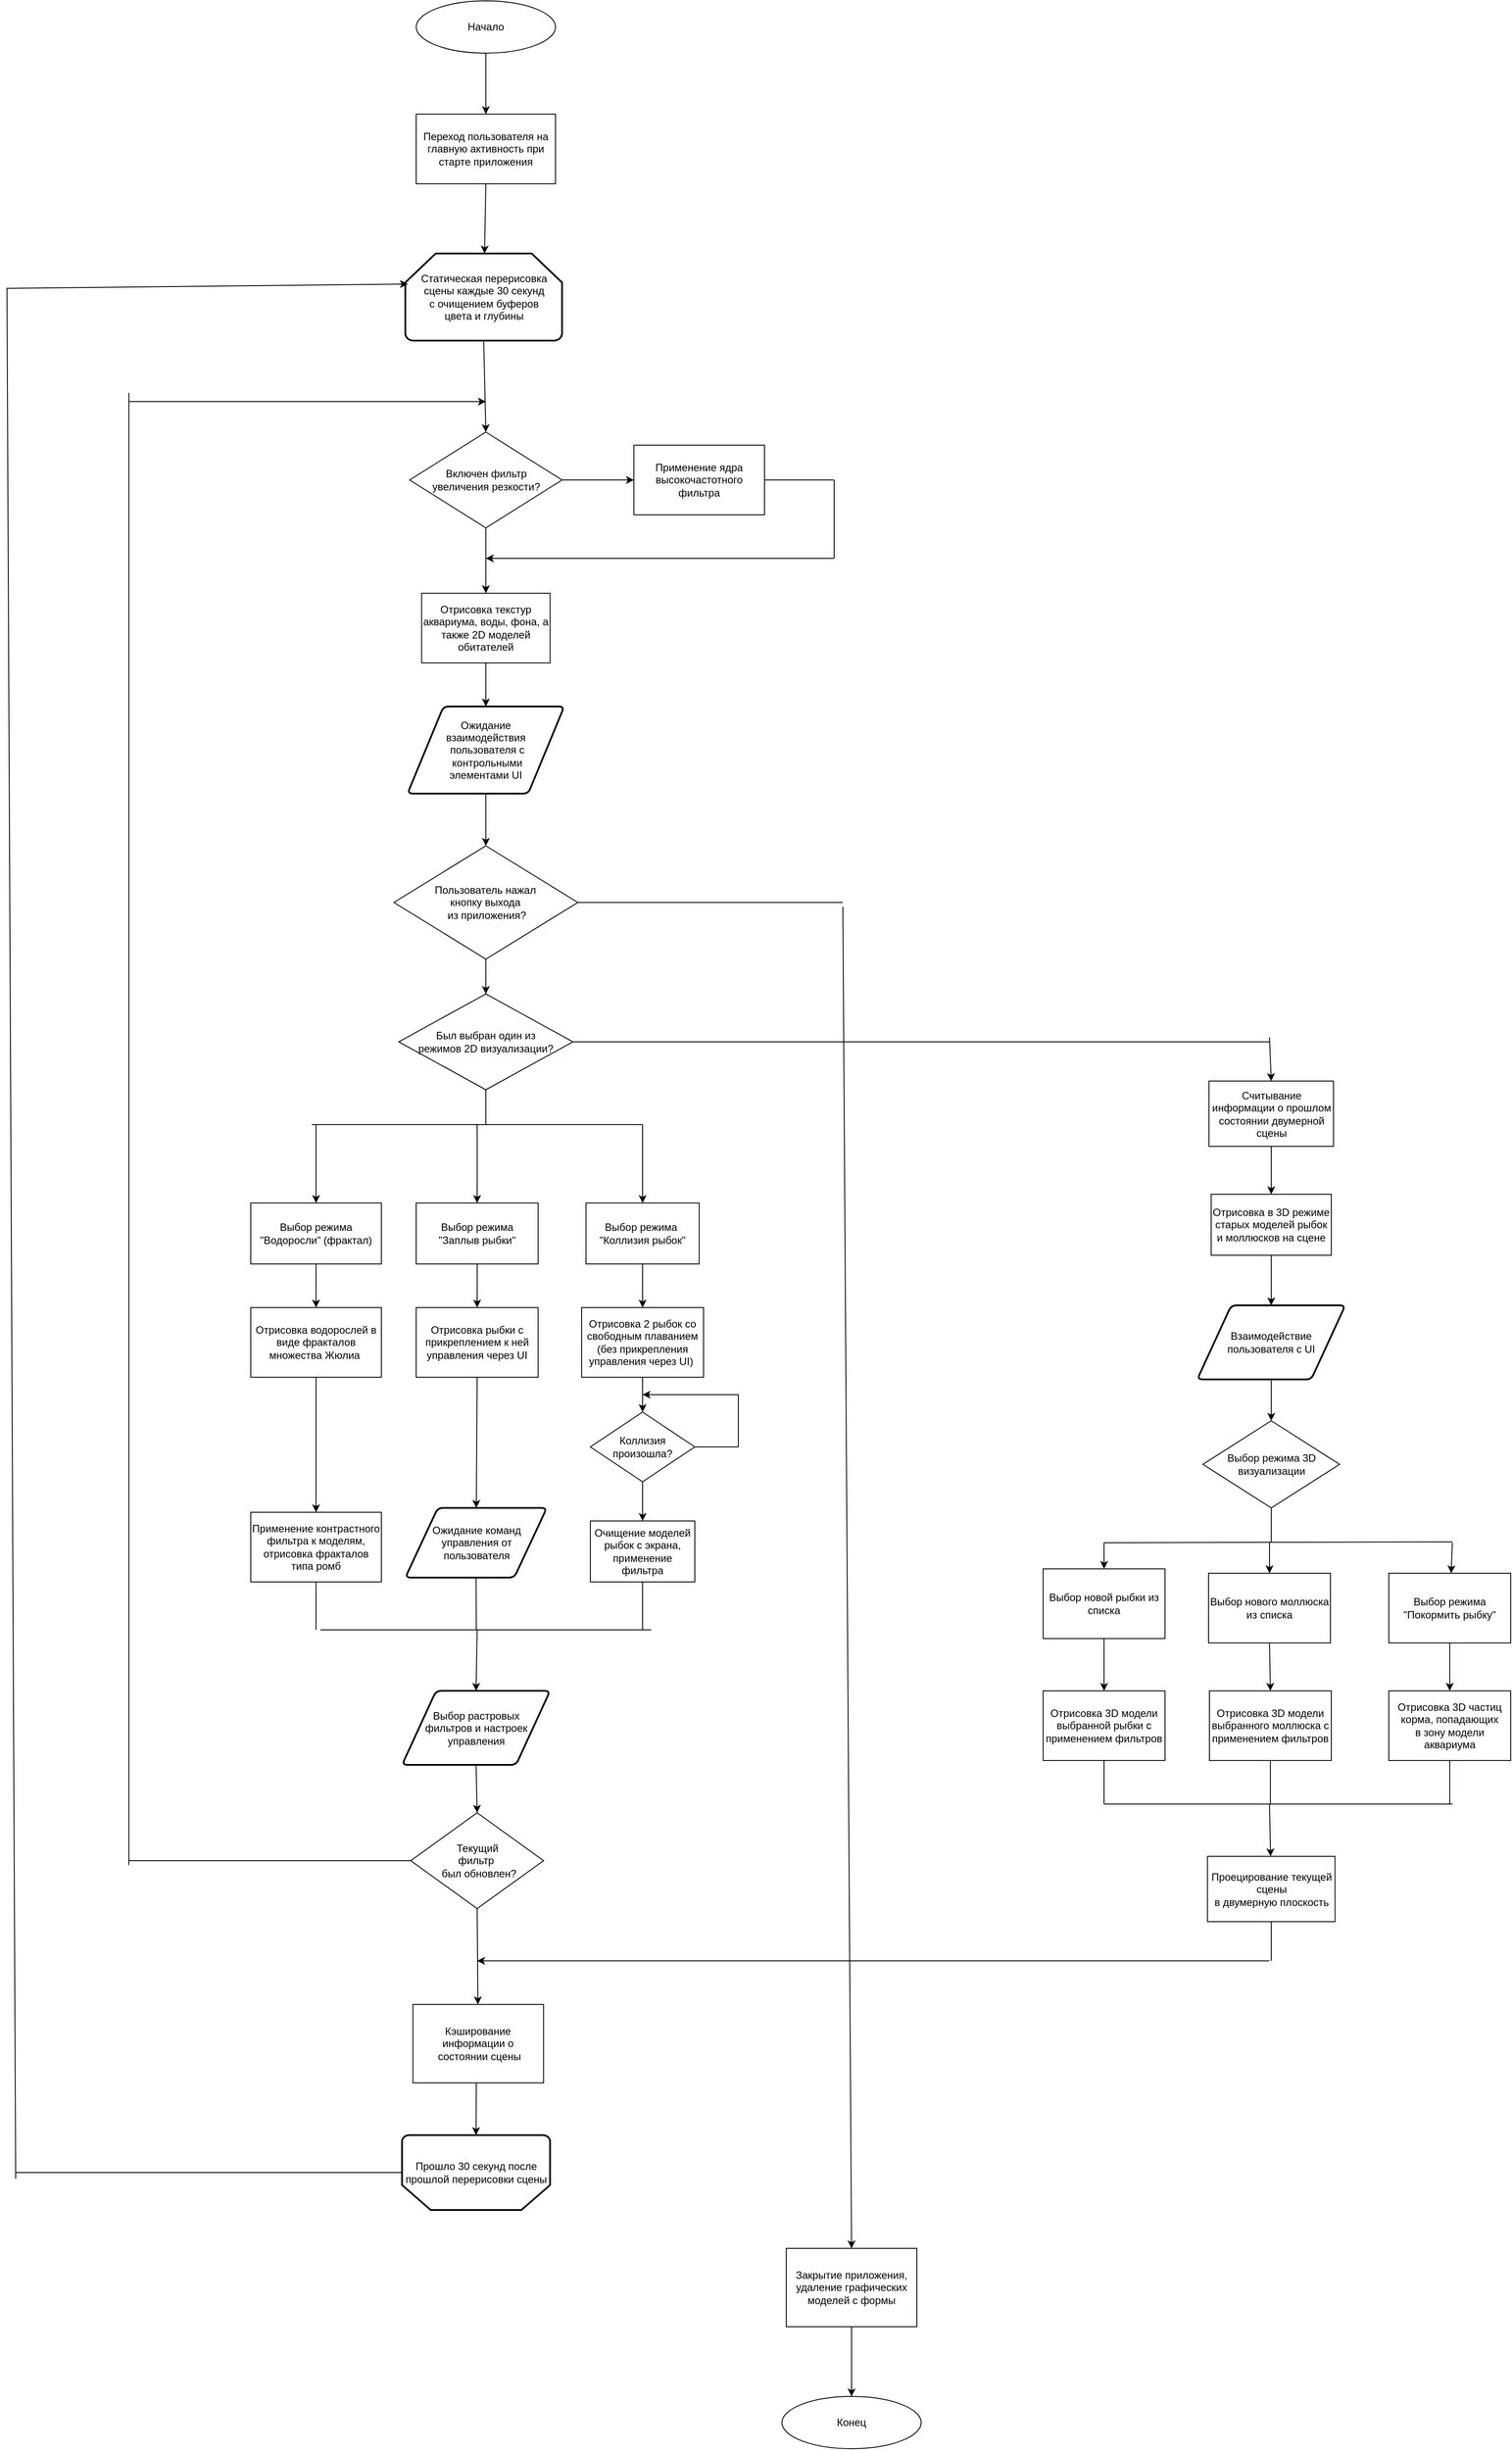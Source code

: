 <mxfile version="22.1.11" type="device">
  <diagram name="Страница — 1" id="mddZE6BXG_-6Eis1NXBh">
    <mxGraphModel dx="3827" dy="2783" grid="1" gridSize="10" guides="1" tooltips="1" connect="1" arrows="1" fold="1" page="1" pageScale="1" pageWidth="827" pageHeight="1169" math="0" shadow="0">
      <root>
        <mxCell id="0" />
        <mxCell id="1" parent="0" />
        <mxCell id="_g9wZrL5RG72bcAjYGhw-1" value="Начало" style="ellipse;whiteSpace=wrap;html=1;" vertex="1" parent="1">
          <mxGeometry x="330" y="-250" width="160" height="60" as="geometry" />
        </mxCell>
        <mxCell id="_g9wZrL5RG72bcAjYGhw-2" value="Переход пользователя на главную активность при старте приложения" style="rounded=0;whiteSpace=wrap;html=1;" vertex="1" parent="1">
          <mxGeometry x="330" y="-120" width="160" height="80" as="geometry" />
        </mxCell>
        <mxCell id="_g9wZrL5RG72bcAjYGhw-3" value="Отрисовка текстур аквариума, воды, фона, а также 2D моделей обитателей" style="rounded=0;whiteSpace=wrap;html=1;" vertex="1" parent="1">
          <mxGeometry x="336.25" y="430" width="147.5" height="80" as="geometry" />
        </mxCell>
        <mxCell id="_g9wZrL5RG72bcAjYGhw-6" value="Был выбран один из&lt;br&gt;режимов 2D визуализации?" style="rhombus;whiteSpace=wrap;html=1;" vertex="1" parent="1">
          <mxGeometry x="310" y="890" width="200" height="110" as="geometry" />
        </mxCell>
        <mxCell id="_g9wZrL5RG72bcAjYGhw-10" value="Статическая перерисовка сцены каждые 30 секунд&lt;br&gt;с очищением буферов&lt;br&gt;цвета и глубины" style="strokeWidth=2;html=1;shape=mxgraph.flowchart.loop_limit;whiteSpace=wrap;" vertex="1" parent="1">
          <mxGeometry x="317.5" y="40" width="180" height="100" as="geometry" />
        </mxCell>
        <mxCell id="_g9wZrL5RG72bcAjYGhw-11" value="Ожидание &lt;br&gt;взаимодействия&lt;br&gt;&amp;nbsp;пользователя с&lt;br&gt;&amp;nbsp;контрольными &lt;br&gt;элементами UI" style="shape=parallelogram;html=1;strokeWidth=2;perimeter=parallelogramPerimeter;whiteSpace=wrap;rounded=1;arcSize=12;size=0.23;" vertex="1" parent="1">
          <mxGeometry x="320" y="560" width="180" height="100" as="geometry" />
        </mxCell>
        <mxCell id="_g9wZrL5RG72bcAjYGhw-12" value="Выбор режима &quot;Водоросли&quot; (фрактал)" style="rounded=0;whiteSpace=wrap;html=1;" vertex="1" parent="1">
          <mxGeometry x="140" y="1130" width="150" height="70" as="geometry" />
        </mxCell>
        <mxCell id="_g9wZrL5RG72bcAjYGhw-13" value="Выбор режима&lt;br&gt;&quot;Заплыв рыбки&quot;" style="rounded=0;whiteSpace=wrap;html=1;" vertex="1" parent="1">
          <mxGeometry x="330" y="1130" width="140" height="70" as="geometry" />
        </mxCell>
        <mxCell id="_g9wZrL5RG72bcAjYGhw-14" value="Выбор режима&amp;nbsp;&lt;br&gt;&quot;Коллизия рыбок&quot;" style="rounded=0;whiteSpace=wrap;html=1;" vertex="1" parent="1">
          <mxGeometry x="525" y="1130" width="130" height="70" as="geometry" />
        </mxCell>
        <mxCell id="_g9wZrL5RG72bcAjYGhw-15" value="Отрисовка водорослей в виде фракталов множества Жюлиа&amp;nbsp;" style="rounded=0;whiteSpace=wrap;html=1;" vertex="1" parent="1">
          <mxGeometry x="140" y="1250" width="150" height="80" as="geometry" />
        </mxCell>
        <mxCell id="_g9wZrL5RG72bcAjYGhw-16" value="Отрисовка рыбки с прикреплением к ней управления через UI" style="rounded=0;whiteSpace=wrap;html=1;" vertex="1" parent="1">
          <mxGeometry x="330" y="1250" width="140" height="80" as="geometry" />
        </mxCell>
        <mxCell id="_g9wZrL5RG72bcAjYGhw-17" value="Отрисовка 2 рыбок со свободным плаванием (без прикрепления управления через UI)&amp;nbsp;" style="rounded=0;whiteSpace=wrap;html=1;" vertex="1" parent="1">
          <mxGeometry x="520" y="1250" width="140" height="80" as="geometry" />
        </mxCell>
        <mxCell id="_g9wZrL5RG72bcAjYGhw-19" value="Включен фильтр&lt;br&gt;увеличения резкости?" style="rhombus;whiteSpace=wrap;html=1;" vertex="1" parent="1">
          <mxGeometry x="322.5" y="245" width="175" height="110" as="geometry" />
        </mxCell>
        <mxCell id="_g9wZrL5RG72bcAjYGhw-20" value="Применение ядра высокочастотного фильтра" style="rounded=0;whiteSpace=wrap;html=1;" vertex="1" parent="1">
          <mxGeometry x="580" y="260" width="150" height="80" as="geometry" />
        </mxCell>
        <mxCell id="_g9wZrL5RG72bcAjYGhw-21" value="Коллизия произошла?" style="rhombus;whiteSpace=wrap;html=1;" vertex="1" parent="1">
          <mxGeometry x="530" y="1370" width="120" height="80" as="geometry" />
        </mxCell>
        <mxCell id="_g9wZrL5RG72bcAjYGhw-22" value="Очищение моделей рыбок с экрана, применение фильтра" style="rounded=0;whiteSpace=wrap;html=1;" vertex="1" parent="1">
          <mxGeometry x="530" y="1495" width="120" height="70" as="geometry" />
        </mxCell>
        <mxCell id="_g9wZrL5RG72bcAjYGhw-23" value="Применение контрастного фильтра к моделям, отрисовка фракталов типа ромб" style="rounded=0;whiteSpace=wrap;html=1;" vertex="1" parent="1">
          <mxGeometry x="140" y="1485" width="150" height="80" as="geometry" />
        </mxCell>
        <mxCell id="_g9wZrL5RG72bcAjYGhw-24" value="Ожидание команд&lt;br&gt;управления от&lt;br&gt;пользователя" style="shape=parallelogram;html=1;strokeWidth=2;perimeter=parallelogramPerimeter;whiteSpace=wrap;rounded=1;arcSize=12;size=0.23;" vertex="1" parent="1">
          <mxGeometry x="317.5" y="1480" width="162.5" height="80" as="geometry" />
        </mxCell>
        <mxCell id="_g9wZrL5RG72bcAjYGhw-25" value="Считывание информации о прошлом состоянии двумерной сцены" style="rounded=0;whiteSpace=wrap;html=1;" vertex="1" parent="1">
          <mxGeometry x="1240.5" y="990" width="143" height="75" as="geometry" />
        </mxCell>
        <mxCell id="_g9wZrL5RG72bcAjYGhw-26" value="Отрисовка в 3D режиме старых моделей рыбок и моллюсков на сцене" style="rounded=0;whiteSpace=wrap;html=1;" vertex="1" parent="1">
          <mxGeometry x="1243" y="1120" width="138" height="70" as="geometry" />
        </mxCell>
        <mxCell id="_g9wZrL5RG72bcAjYGhw-27" value="Взаимодействие&lt;br&gt;пользователя с UI" style="shape=parallelogram;html=1;strokeWidth=2;perimeter=parallelogramPerimeter;whiteSpace=wrap;rounded=1;arcSize=12;size=0.23;" vertex="1" parent="1">
          <mxGeometry x="1227" y="1247.5" width="170" height="85" as="geometry" />
        </mxCell>
        <mxCell id="_g9wZrL5RG72bcAjYGhw-29" value="Выбор новой рыбки из списка" style="rounded=0;whiteSpace=wrap;html=1;" vertex="1" parent="1">
          <mxGeometry x="1050" y="1550" width="140" height="80" as="geometry" />
        </mxCell>
        <mxCell id="_g9wZrL5RG72bcAjYGhw-30" value="Выбор режима 3D визуализации" style="rhombus;whiteSpace=wrap;html=1;" vertex="1" parent="1">
          <mxGeometry x="1233.5" y="1380" width="157" height="100" as="geometry" />
        </mxCell>
        <mxCell id="_g9wZrL5RG72bcAjYGhw-31" value="Выбор нового моллюска из списка" style="rounded=0;whiteSpace=wrap;html=1;" vertex="1" parent="1">
          <mxGeometry x="1240" y="1555" width="140" height="80" as="geometry" />
        </mxCell>
        <mxCell id="_g9wZrL5RG72bcAjYGhw-32" value="Выбор режима &quot;Покормить рыбку&quot;" style="rounded=0;whiteSpace=wrap;html=1;" vertex="1" parent="1">
          <mxGeometry x="1447" y="1555" width="140" height="80" as="geometry" />
        </mxCell>
        <mxCell id="_g9wZrL5RG72bcAjYGhw-33" value="Отрисовка 3D частиц корма, попадающих&lt;br&gt;в зону модели&lt;br&gt;аквариума" style="rounded=0;whiteSpace=wrap;html=1;" vertex="1" parent="1">
          <mxGeometry x="1447" y="1690" width="140" height="80" as="geometry" />
        </mxCell>
        <mxCell id="_g9wZrL5RG72bcAjYGhw-34" value="Отрисовка 3D модели выбранного моллюска с применением фильтров" style="rounded=0;whiteSpace=wrap;html=1;" vertex="1" parent="1">
          <mxGeometry x="1241" y="1690" width="140" height="80" as="geometry" />
        </mxCell>
        <mxCell id="_g9wZrL5RG72bcAjYGhw-35" value="Отрисовка 3D модели выбранной рыбки с применением фильтров" style="rounded=0;whiteSpace=wrap;html=1;" vertex="1" parent="1">
          <mxGeometry x="1050" y="1690" width="140" height="80" as="geometry" />
        </mxCell>
        <mxCell id="_g9wZrL5RG72bcAjYGhw-36" value="Выбор растровых&lt;br&gt;фильтров и настроек&lt;br&gt;управления" style="shape=parallelogram;html=1;strokeWidth=2;perimeter=parallelogramPerimeter;whiteSpace=wrap;rounded=1;arcSize=12;size=0.23;" vertex="1" parent="1">
          <mxGeometry x="313.75" y="1690" width="170" height="85" as="geometry" />
        </mxCell>
        <mxCell id="_g9wZrL5RG72bcAjYGhw-37" value="Текущий&lt;br&gt;фильтр&amp;nbsp;&lt;br&gt;&amp;nbsp;был обновлен?" style="rhombus;whiteSpace=wrap;html=1;" vertex="1" parent="1">
          <mxGeometry x="323.75" y="1830" width="152.5" height="110" as="geometry" />
        </mxCell>
        <mxCell id="_g9wZrL5RG72bcAjYGhw-39" value="Кэширование информации о&lt;br&gt;&amp;nbsp;состоянии сцены" style="rounded=0;whiteSpace=wrap;html=1;" vertex="1" parent="1">
          <mxGeometry x="326.25" y="2050" width="150" height="90" as="geometry" />
        </mxCell>
        <mxCell id="_g9wZrL5RG72bcAjYGhw-40" value="Пользователь нажал&lt;br&gt;кнопку выхода&lt;br&gt;&amp;nbsp;из приложения?" style="rhombus;whiteSpace=wrap;html=1;" vertex="1" parent="1">
          <mxGeometry x="304.38" y="720" width="211.25" height="130" as="geometry" />
        </mxCell>
        <mxCell id="_g9wZrL5RG72bcAjYGhw-41" value="Конец" style="ellipse;whiteSpace=wrap;html=1;" vertex="1" parent="1">
          <mxGeometry x="750" y="2500" width="160" height="60" as="geometry" />
        </mxCell>
        <mxCell id="_g9wZrL5RG72bcAjYGhw-42" value="Закрытие приложения, удаление графических моделей с формы" style="rounded=0;whiteSpace=wrap;html=1;" vertex="1" parent="1">
          <mxGeometry x="755" y="2330" width="150" height="90" as="geometry" />
        </mxCell>
        <mxCell id="_g9wZrL5RG72bcAjYGhw-43" value="" style="endArrow=classic;html=1;rounded=0;exitX=0.5;exitY=1;exitDx=0;exitDy=0;entryX=0.5;entryY=0;entryDx=0;entryDy=0;" edge="1" parent="1" source="_g9wZrL5RG72bcAjYGhw-1" target="_g9wZrL5RG72bcAjYGhw-2">
          <mxGeometry width="50" height="50" relative="1" as="geometry">
            <mxPoint x="770" y="300" as="sourcePoint" />
            <mxPoint x="820" y="250" as="targetPoint" />
          </mxGeometry>
        </mxCell>
        <mxCell id="_g9wZrL5RG72bcAjYGhw-44" value="" style="endArrow=classic;html=1;rounded=0;entryX=0.5;entryY=0;entryDx=0;entryDy=0;exitX=0.5;exitY=1;exitDx=0;exitDy=0;exitPerimeter=0;" edge="1" parent="1" source="_g9wZrL5RG72bcAjYGhw-10" target="_g9wZrL5RG72bcAjYGhw-19">
          <mxGeometry width="50" height="50" relative="1" as="geometry">
            <mxPoint x="410" y="130" as="sourcePoint" />
            <mxPoint x="820" y="250" as="targetPoint" />
          </mxGeometry>
        </mxCell>
        <mxCell id="_g9wZrL5RG72bcAjYGhw-45" value="" style="endArrow=classic;html=1;rounded=0;exitX=1;exitY=0.5;exitDx=0;exitDy=0;entryX=0;entryY=0.5;entryDx=0;entryDy=0;" edge="1" parent="1" source="_g9wZrL5RG72bcAjYGhw-19" target="_g9wZrL5RG72bcAjYGhw-20">
          <mxGeometry width="50" height="50" relative="1" as="geometry">
            <mxPoint x="770" y="300" as="sourcePoint" />
            <mxPoint x="820" y="250" as="targetPoint" />
          </mxGeometry>
        </mxCell>
        <mxCell id="_g9wZrL5RG72bcAjYGhw-46" value="" style="endArrow=none;html=1;rounded=0;exitX=1;exitY=0.5;exitDx=0;exitDy=0;" edge="1" parent="1" source="_g9wZrL5RG72bcAjYGhw-20">
          <mxGeometry width="50" height="50" relative="1" as="geometry">
            <mxPoint x="770" y="300" as="sourcePoint" />
            <mxPoint x="810" y="300" as="targetPoint" />
          </mxGeometry>
        </mxCell>
        <mxCell id="_g9wZrL5RG72bcAjYGhw-47" value="" style="endArrow=none;html=1;rounded=0;" edge="1" parent="1">
          <mxGeometry width="50" height="50" relative="1" as="geometry">
            <mxPoint x="810" y="300" as="sourcePoint" />
            <mxPoint x="810" y="390" as="targetPoint" />
          </mxGeometry>
        </mxCell>
        <mxCell id="_g9wZrL5RG72bcAjYGhw-49" value="" style="endArrow=classic;html=1;rounded=0;exitX=0.5;exitY=1;exitDx=0;exitDy=0;entryX=0.5;entryY=0;entryDx=0;entryDy=0;" edge="1" parent="1" source="_g9wZrL5RG72bcAjYGhw-19" target="_g9wZrL5RG72bcAjYGhw-3">
          <mxGeometry width="50" height="50" relative="1" as="geometry">
            <mxPoint x="770" y="300" as="sourcePoint" />
            <mxPoint x="820" y="250" as="targetPoint" />
          </mxGeometry>
        </mxCell>
        <mxCell id="_g9wZrL5RG72bcAjYGhw-50" value="" style="endArrow=classic;html=1;rounded=0;" edge="1" parent="1">
          <mxGeometry width="50" height="50" relative="1" as="geometry">
            <mxPoint x="810" y="390" as="sourcePoint" />
            <mxPoint x="410" y="390" as="targetPoint" />
          </mxGeometry>
        </mxCell>
        <mxCell id="_g9wZrL5RG72bcAjYGhw-51" value="" style="endArrow=classic;html=1;rounded=0;exitX=0.5;exitY=1;exitDx=0;exitDy=0;entryX=0.5;entryY=0;entryDx=0;entryDy=0;" edge="1" parent="1" source="_g9wZrL5RG72bcAjYGhw-3" target="_g9wZrL5RG72bcAjYGhw-11">
          <mxGeometry width="50" height="50" relative="1" as="geometry">
            <mxPoint x="770" y="550" as="sourcePoint" />
            <mxPoint x="820" y="500" as="targetPoint" />
          </mxGeometry>
        </mxCell>
        <mxCell id="_g9wZrL5RG72bcAjYGhw-52" value="" style="endArrow=classic;html=1;rounded=0;exitX=0.5;exitY=1;exitDx=0;exitDy=0;entryX=0.5;entryY=0;entryDx=0;entryDy=0;" edge="1" parent="1" source="_g9wZrL5RG72bcAjYGhw-11" target="_g9wZrL5RG72bcAjYGhw-40">
          <mxGeometry width="50" height="50" relative="1" as="geometry">
            <mxPoint x="770" y="760" as="sourcePoint" />
            <mxPoint x="820" y="710" as="targetPoint" />
          </mxGeometry>
        </mxCell>
        <mxCell id="_g9wZrL5RG72bcAjYGhw-54" value="" style="endArrow=none;html=1;rounded=0;exitX=1;exitY=0.5;exitDx=0;exitDy=0;" edge="1" parent="1" source="_g9wZrL5RG72bcAjYGhw-40">
          <mxGeometry width="50" height="50" relative="1" as="geometry">
            <mxPoint x="770" y="970" as="sourcePoint" />
            <mxPoint x="820" y="785" as="targetPoint" />
          </mxGeometry>
        </mxCell>
        <mxCell id="_g9wZrL5RG72bcAjYGhw-55" value="" style="endArrow=classic;html=1;rounded=0;entryX=0.5;entryY=0;entryDx=0;entryDy=0;" edge="1" parent="1" target="_g9wZrL5RG72bcAjYGhw-42">
          <mxGeometry width="50" height="50" relative="1" as="geometry">
            <mxPoint x="820" y="790" as="sourcePoint" />
            <mxPoint x="820" y="2180" as="targetPoint" />
          </mxGeometry>
        </mxCell>
        <mxCell id="_g9wZrL5RG72bcAjYGhw-56" value="" style="endArrow=classic;html=1;rounded=0;exitX=0.5;exitY=1;exitDx=0;exitDy=0;entryX=0.5;entryY=0;entryDx=0;entryDy=0;" edge="1" parent="1" source="_g9wZrL5RG72bcAjYGhw-42" target="_g9wZrL5RG72bcAjYGhw-41">
          <mxGeometry width="50" height="50" relative="1" as="geometry">
            <mxPoint x="775" y="2280" as="sourcePoint" />
            <mxPoint x="825" y="2230" as="targetPoint" />
          </mxGeometry>
        </mxCell>
        <mxCell id="_g9wZrL5RG72bcAjYGhw-57" value="" style="endArrow=classic;html=1;rounded=0;entryX=0.5;entryY=0;entryDx=0;entryDy=0;" edge="1" parent="1" target="_g9wZrL5RG72bcAjYGhw-6">
          <mxGeometry width="50" height="50" relative="1" as="geometry">
            <mxPoint x="410" y="850" as="sourcePoint" />
            <mxPoint x="820" y="950" as="targetPoint" />
          </mxGeometry>
        </mxCell>
        <mxCell id="_g9wZrL5RG72bcAjYGhw-59" value="" style="endArrow=none;html=1;rounded=0;entryX=0.5;entryY=1;entryDx=0;entryDy=0;" edge="1" parent="1" target="_g9wZrL5RG72bcAjYGhw-6">
          <mxGeometry width="50" height="50" relative="1" as="geometry">
            <mxPoint x="410" y="1040" as="sourcePoint" />
            <mxPoint x="820" y="1140" as="targetPoint" />
          </mxGeometry>
        </mxCell>
        <mxCell id="_g9wZrL5RG72bcAjYGhw-60" value="" style="endArrow=none;html=1;rounded=0;" edge="1" parent="1">
          <mxGeometry width="50" height="50" relative="1" as="geometry">
            <mxPoint x="210" y="1040" as="sourcePoint" />
            <mxPoint x="590" y="1040" as="targetPoint" />
          </mxGeometry>
        </mxCell>
        <mxCell id="_g9wZrL5RG72bcAjYGhw-61" value="" style="endArrow=classic;html=1;rounded=0;entryX=0.5;entryY=0;entryDx=0;entryDy=0;" edge="1" parent="1" target="_g9wZrL5RG72bcAjYGhw-12">
          <mxGeometry width="50" height="50" relative="1" as="geometry">
            <mxPoint x="215" y="1040" as="sourcePoint" />
            <mxPoint x="820" y="1290" as="targetPoint" />
          </mxGeometry>
        </mxCell>
        <mxCell id="_g9wZrL5RG72bcAjYGhw-62" value="" style="endArrow=classic;html=1;rounded=0;entryX=0.5;entryY=0;entryDx=0;entryDy=0;" edge="1" parent="1" target="_g9wZrL5RG72bcAjYGhw-13">
          <mxGeometry width="50" height="50" relative="1" as="geometry">
            <mxPoint x="400" y="1040" as="sourcePoint" />
            <mxPoint x="820" y="1290" as="targetPoint" />
          </mxGeometry>
        </mxCell>
        <mxCell id="_g9wZrL5RG72bcAjYGhw-63" value="" style="endArrow=classic;html=1;rounded=0;entryX=0.5;entryY=0;entryDx=0;entryDy=0;" edge="1" parent="1" target="_g9wZrL5RG72bcAjYGhw-14">
          <mxGeometry width="50" height="50" relative="1" as="geometry">
            <mxPoint x="590" y="1040" as="sourcePoint" />
            <mxPoint x="820" y="1290" as="targetPoint" />
          </mxGeometry>
        </mxCell>
        <mxCell id="_g9wZrL5RG72bcAjYGhw-64" value="" style="endArrow=classic;html=1;rounded=0;exitX=0.5;exitY=1;exitDx=0;exitDy=0;entryX=0.5;entryY=0;entryDx=0;entryDy=0;" edge="1" parent="1" source="_g9wZrL5RG72bcAjYGhw-12" target="_g9wZrL5RG72bcAjYGhw-15">
          <mxGeometry width="50" height="50" relative="1" as="geometry">
            <mxPoint x="770" y="1430" as="sourcePoint" />
            <mxPoint x="820" y="1380" as="targetPoint" />
          </mxGeometry>
        </mxCell>
        <mxCell id="_g9wZrL5RG72bcAjYGhw-65" value="" style="endArrow=classic;html=1;rounded=0;exitX=0.5;exitY=1;exitDx=0;exitDy=0;entryX=0.5;entryY=0;entryDx=0;entryDy=0;" edge="1" parent="1" source="_g9wZrL5RG72bcAjYGhw-13" target="_g9wZrL5RG72bcAjYGhw-16">
          <mxGeometry width="50" height="50" relative="1" as="geometry">
            <mxPoint x="770" y="1430" as="sourcePoint" />
            <mxPoint x="820" y="1380" as="targetPoint" />
          </mxGeometry>
        </mxCell>
        <mxCell id="_g9wZrL5RG72bcAjYGhw-66" value="" style="endArrow=classic;html=1;rounded=0;exitX=0.5;exitY=1;exitDx=0;exitDy=0;" edge="1" parent="1" source="_g9wZrL5RG72bcAjYGhw-14" target="_g9wZrL5RG72bcAjYGhw-17">
          <mxGeometry width="50" height="50" relative="1" as="geometry">
            <mxPoint x="770" y="1430" as="sourcePoint" />
            <mxPoint x="820" y="1380" as="targetPoint" />
          </mxGeometry>
        </mxCell>
        <mxCell id="_g9wZrL5RG72bcAjYGhw-67" value="" style="endArrow=classic;html=1;rounded=0;exitX=0.5;exitY=1;exitDx=0;exitDy=0;entryX=0.5;entryY=0;entryDx=0;entryDy=0;" edge="1" parent="1" source="_g9wZrL5RG72bcAjYGhw-15" target="_g9wZrL5RG72bcAjYGhw-23">
          <mxGeometry width="50" height="50" relative="1" as="geometry">
            <mxPoint x="770" y="1430" as="sourcePoint" />
            <mxPoint x="820" y="1380" as="targetPoint" />
          </mxGeometry>
        </mxCell>
        <mxCell id="_g9wZrL5RG72bcAjYGhw-68" value="" style="endArrow=classic;html=1;rounded=0;exitX=0.5;exitY=1;exitDx=0;exitDy=0;" edge="1" parent="1" source="_g9wZrL5RG72bcAjYGhw-16" target="_g9wZrL5RG72bcAjYGhw-24">
          <mxGeometry width="50" height="50" relative="1" as="geometry">
            <mxPoint x="770" y="1430" as="sourcePoint" />
            <mxPoint x="820" y="1380" as="targetPoint" />
          </mxGeometry>
        </mxCell>
        <mxCell id="_g9wZrL5RG72bcAjYGhw-69" value="" style="endArrow=classic;html=1;rounded=0;exitX=0.5;exitY=1;exitDx=0;exitDy=0;entryX=0.5;entryY=0;entryDx=0;entryDy=0;" edge="1" parent="1" source="_g9wZrL5RG72bcAjYGhw-17" target="_g9wZrL5RG72bcAjYGhw-21">
          <mxGeometry width="50" height="50" relative="1" as="geometry">
            <mxPoint x="770" y="1430" as="sourcePoint" />
            <mxPoint x="820" y="1380" as="targetPoint" />
          </mxGeometry>
        </mxCell>
        <mxCell id="_g9wZrL5RG72bcAjYGhw-70" value="" style="endArrow=classic;html=1;rounded=0;exitX=0.5;exitY=1;exitDx=0;exitDy=0;" edge="1" parent="1" source="_g9wZrL5RG72bcAjYGhw-21" target="_g9wZrL5RG72bcAjYGhw-22">
          <mxGeometry width="50" height="50" relative="1" as="geometry">
            <mxPoint x="770" y="1430" as="sourcePoint" />
            <mxPoint x="820" y="1380" as="targetPoint" />
          </mxGeometry>
        </mxCell>
        <mxCell id="_g9wZrL5RG72bcAjYGhw-72" value="" style="endArrow=none;html=1;rounded=0;exitX=1;exitY=0.5;exitDx=0;exitDy=0;" edge="1" parent="1" source="_g9wZrL5RG72bcAjYGhw-21">
          <mxGeometry width="50" height="50" relative="1" as="geometry">
            <mxPoint x="770" y="1430" as="sourcePoint" />
            <mxPoint x="700" y="1410" as="targetPoint" />
          </mxGeometry>
        </mxCell>
        <mxCell id="_g9wZrL5RG72bcAjYGhw-73" value="" style="endArrow=none;html=1;rounded=0;" edge="1" parent="1">
          <mxGeometry width="50" height="50" relative="1" as="geometry">
            <mxPoint x="700" y="1410" as="sourcePoint" />
            <mxPoint x="700" y="1350" as="targetPoint" />
          </mxGeometry>
        </mxCell>
        <mxCell id="_g9wZrL5RG72bcAjYGhw-74" value="" style="endArrow=classic;html=1;rounded=0;" edge="1" parent="1">
          <mxGeometry width="50" height="50" relative="1" as="geometry">
            <mxPoint x="700" y="1350" as="sourcePoint" />
            <mxPoint x="590" y="1350" as="targetPoint" />
          </mxGeometry>
        </mxCell>
        <mxCell id="_g9wZrL5RG72bcAjYGhw-77" value="" style="endArrow=none;html=1;rounded=0;exitX=0.5;exitY=1;exitDx=0;exitDy=0;" edge="1" parent="1" source="_g9wZrL5RG72bcAjYGhw-23">
          <mxGeometry width="50" height="50" relative="1" as="geometry">
            <mxPoint x="770" y="1720" as="sourcePoint" />
            <mxPoint x="215" y="1620" as="targetPoint" />
          </mxGeometry>
        </mxCell>
        <mxCell id="_g9wZrL5RG72bcAjYGhw-78" value="" style="endArrow=none;html=1;rounded=0;entryX=0.5;entryY=1;entryDx=0;entryDy=0;" edge="1" parent="1" target="_g9wZrL5RG72bcAjYGhw-24">
          <mxGeometry width="50" height="50" relative="1" as="geometry">
            <mxPoint x="399" y="1620" as="sourcePoint" />
            <mxPoint x="820" y="1670" as="targetPoint" />
          </mxGeometry>
        </mxCell>
        <mxCell id="_g9wZrL5RG72bcAjYGhw-79" value="" style="endArrow=none;html=1;rounded=0;entryX=0.5;entryY=1;entryDx=0;entryDy=0;" edge="1" parent="1" target="_g9wZrL5RG72bcAjYGhw-22">
          <mxGeometry width="50" height="50" relative="1" as="geometry">
            <mxPoint x="590" y="1620" as="sourcePoint" />
            <mxPoint x="820" y="1670" as="targetPoint" />
          </mxGeometry>
        </mxCell>
        <mxCell id="_g9wZrL5RG72bcAjYGhw-80" value="" style="endArrow=none;html=1;rounded=0;" edge="1" parent="1">
          <mxGeometry width="50" height="50" relative="1" as="geometry">
            <mxPoint x="220" y="1620" as="sourcePoint" />
            <mxPoint x="600" y="1620" as="targetPoint" />
          </mxGeometry>
        </mxCell>
        <mxCell id="_g9wZrL5RG72bcAjYGhw-81" value="" style="endArrow=classic;html=1;rounded=0;entryX=0.5;entryY=0;entryDx=0;entryDy=0;" edge="1" parent="1" target="_g9wZrL5RG72bcAjYGhw-36">
          <mxGeometry width="50" height="50" relative="1" as="geometry">
            <mxPoint x="400" y="1620" as="sourcePoint" />
            <mxPoint x="820" y="1670" as="targetPoint" />
          </mxGeometry>
        </mxCell>
        <mxCell id="_g9wZrL5RG72bcAjYGhw-82" value="" style="endArrow=classic;html=1;rounded=0;exitX=0.5;exitY=1;exitDx=0;exitDy=0;entryX=0.5;entryY=0;entryDx=0;entryDy=0;" edge="1" parent="1" source="_g9wZrL5RG72bcAjYGhw-36" target="_g9wZrL5RG72bcAjYGhw-37">
          <mxGeometry width="50" height="50" relative="1" as="geometry">
            <mxPoint x="770" y="2010" as="sourcePoint" />
            <mxPoint x="820" y="1960" as="targetPoint" />
          </mxGeometry>
        </mxCell>
        <mxCell id="_g9wZrL5RG72bcAjYGhw-86" value="" style="endArrow=none;html=1;rounded=0;exitX=0;exitY=0.5;exitDx=0;exitDy=0;" edge="1" parent="1" source="_g9wZrL5RG72bcAjYGhw-37">
          <mxGeometry width="50" height="50" relative="1" as="geometry">
            <mxPoint x="400" y="1990" as="sourcePoint" />
            <mxPoint y="1885" as="targetPoint" />
          </mxGeometry>
        </mxCell>
        <mxCell id="_g9wZrL5RG72bcAjYGhw-87" value="" style="endArrow=none;html=1;rounded=0;" edge="1" parent="1">
          <mxGeometry width="50" height="50" relative="1" as="geometry">
            <mxPoint y="1890" as="sourcePoint" />
            <mxPoint y="200" as="targetPoint" />
          </mxGeometry>
        </mxCell>
        <mxCell id="_g9wZrL5RG72bcAjYGhw-88" value="" style="endArrow=classic;html=1;rounded=0;" edge="1" parent="1">
          <mxGeometry width="50" height="50" relative="1" as="geometry">
            <mxPoint y="210" as="sourcePoint" />
            <mxPoint x="410" y="210" as="targetPoint" />
          </mxGeometry>
        </mxCell>
        <mxCell id="_g9wZrL5RG72bcAjYGhw-92" value="" style="endArrow=classic;html=1;rounded=0;exitX=0.5;exitY=1;exitDx=0;exitDy=0;" edge="1" parent="1" source="_g9wZrL5RG72bcAjYGhw-37" target="_g9wZrL5RG72bcAjYGhw-39">
          <mxGeometry width="50" height="50" relative="1" as="geometry">
            <mxPoint x="670" y="1890" as="sourcePoint" />
            <mxPoint x="670" y="1990" as="targetPoint" />
          </mxGeometry>
        </mxCell>
        <mxCell id="_g9wZrL5RG72bcAjYGhw-97" value="" style="endArrow=classic;html=1;rounded=0;exitX=0.5;exitY=1;exitDx=0;exitDy=0;" edge="1" parent="1" source="_g9wZrL5RG72bcAjYGhw-2" target="_g9wZrL5RG72bcAjYGhw-10">
          <mxGeometry width="50" height="50" relative="1" as="geometry">
            <mxPoint x="770" y="230" as="sourcePoint" />
            <mxPoint x="820" y="180" as="targetPoint" />
          </mxGeometry>
        </mxCell>
        <mxCell id="_g9wZrL5RG72bcAjYGhw-98" value="Прошло 30 секунд после прошлой перерисовки сцены" style="strokeWidth=2;html=1;shape=mxgraph.flowchart.loop_limit;whiteSpace=wrap;direction=west;" vertex="1" parent="1">
          <mxGeometry x="313.75" y="2200" width="170" height="86" as="geometry" />
        </mxCell>
        <mxCell id="_g9wZrL5RG72bcAjYGhw-100" value="" style="endArrow=classic;html=1;rounded=0;entryX=0.5;entryY=1;entryDx=0;entryDy=0;entryPerimeter=0;" edge="1" parent="1" target="_g9wZrL5RG72bcAjYGhw-98">
          <mxGeometry width="50" height="50" relative="1" as="geometry">
            <mxPoint x="399" y="2140" as="sourcePoint" />
            <mxPoint x="411" y="2060" as="targetPoint" />
          </mxGeometry>
        </mxCell>
        <mxCell id="_g9wZrL5RG72bcAjYGhw-101" value="" style="endArrow=none;html=1;rounded=0;exitX=1;exitY=0.5;exitDx=0;exitDy=0;exitPerimeter=0;" edge="1" parent="1" source="_g9wZrL5RG72bcAjYGhw-98">
          <mxGeometry width="50" height="50" relative="1" as="geometry">
            <mxPoint x="770" y="1960" as="sourcePoint" />
            <mxPoint x="-130" y="2243" as="targetPoint" />
          </mxGeometry>
        </mxCell>
        <mxCell id="_g9wZrL5RG72bcAjYGhw-102" value="" style="endArrow=none;html=1;rounded=0;" edge="1" parent="1">
          <mxGeometry width="50" height="50" relative="1" as="geometry">
            <mxPoint x="-130" y="2250" as="sourcePoint" />
            <mxPoint x="-140" y="79.333" as="targetPoint" />
          </mxGeometry>
        </mxCell>
        <mxCell id="_g9wZrL5RG72bcAjYGhw-103" value="" style="endArrow=classic;html=1;rounded=0;entryX=0.016;entryY=0.35;entryDx=0;entryDy=0;entryPerimeter=0;" edge="1" parent="1" target="_g9wZrL5RG72bcAjYGhw-10">
          <mxGeometry width="50" height="50" relative="1" as="geometry">
            <mxPoint x="-140" y="80" as="sourcePoint" />
            <mxPoint x="310" y="80" as="targetPoint" />
          </mxGeometry>
        </mxCell>
        <mxCell id="_g9wZrL5RG72bcAjYGhw-105" value="Проецирование текущей сцены&lt;br&gt;в двумерную плоскость" style="rounded=0;whiteSpace=wrap;html=1;" vertex="1" parent="1">
          <mxGeometry x="1238.75" y="1880" width="146.5" height="75" as="geometry" />
        </mxCell>
        <mxCell id="_g9wZrL5RG72bcAjYGhw-106" value="" style="endArrow=none;html=1;rounded=0;exitX=1;exitY=0.5;exitDx=0;exitDy=0;" edge="1" parent="1" source="_g9wZrL5RG72bcAjYGhw-6">
          <mxGeometry width="50" height="50" relative="1" as="geometry">
            <mxPoint x="710" y="1180" as="sourcePoint" />
            <mxPoint x="1310" y="945" as="targetPoint" />
          </mxGeometry>
        </mxCell>
        <mxCell id="_g9wZrL5RG72bcAjYGhw-107" value="" style="endArrow=classic;html=1;rounded=0;entryX=0.5;entryY=0;entryDx=0;entryDy=0;" edge="1" parent="1" target="_g9wZrL5RG72bcAjYGhw-25">
          <mxGeometry width="50" height="50" relative="1" as="geometry">
            <mxPoint x="1310" y="940" as="sourcePoint" />
            <mxPoint x="760" y="1130" as="targetPoint" />
          </mxGeometry>
        </mxCell>
        <mxCell id="_g9wZrL5RG72bcAjYGhw-108" value="" style="endArrow=classic;html=1;rounded=0;exitX=0.5;exitY=1;exitDx=0;exitDy=0;entryX=0.5;entryY=0;entryDx=0;entryDy=0;" edge="1" parent="1" source="_g9wZrL5RG72bcAjYGhw-25" target="_g9wZrL5RG72bcAjYGhw-26">
          <mxGeometry width="50" height="50" relative="1" as="geometry">
            <mxPoint x="1070" y="1270" as="sourcePoint" />
            <mxPoint x="1120" y="1220" as="targetPoint" />
          </mxGeometry>
        </mxCell>
        <mxCell id="_g9wZrL5RG72bcAjYGhw-109" value="" style="endArrow=classic;html=1;rounded=0;exitX=0.5;exitY=1;exitDx=0;exitDy=0;" edge="1" parent="1" source="_g9wZrL5RG72bcAjYGhw-26" target="_g9wZrL5RG72bcAjYGhw-27">
          <mxGeometry width="50" height="50" relative="1" as="geometry">
            <mxPoint x="1070" y="1270" as="sourcePoint" />
            <mxPoint x="1120" y="1220" as="targetPoint" />
          </mxGeometry>
        </mxCell>
        <mxCell id="_g9wZrL5RG72bcAjYGhw-110" value="" style="endArrow=classic;html=1;rounded=0;exitX=0.5;exitY=1;exitDx=0;exitDy=0;entryX=0.5;entryY=0;entryDx=0;entryDy=0;" edge="1" parent="1" source="_g9wZrL5RG72bcAjYGhw-27" target="_g9wZrL5RG72bcAjYGhw-30">
          <mxGeometry width="50" height="50" relative="1" as="geometry">
            <mxPoint x="1070" y="1400" as="sourcePoint" />
            <mxPoint x="1120" y="1350" as="targetPoint" />
          </mxGeometry>
        </mxCell>
        <mxCell id="_g9wZrL5RG72bcAjYGhw-111" value="" style="endArrow=none;html=1;rounded=0;entryX=0.5;entryY=1;entryDx=0;entryDy=0;" edge="1" parent="1" target="_g9wZrL5RG72bcAjYGhw-30">
          <mxGeometry width="50" height="50" relative="1" as="geometry">
            <mxPoint x="1312" y="1520" as="sourcePoint" />
            <mxPoint x="1120" y="1500" as="targetPoint" />
          </mxGeometry>
        </mxCell>
        <mxCell id="_g9wZrL5RG72bcAjYGhw-112" value="" style="endArrow=none;html=1;rounded=0;" edge="1" parent="1">
          <mxGeometry width="50" height="50" relative="1" as="geometry">
            <mxPoint x="1120" y="1520" as="sourcePoint" />
            <mxPoint x="1520" y="1519" as="targetPoint" />
          </mxGeometry>
        </mxCell>
        <mxCell id="_g9wZrL5RG72bcAjYGhw-113" value="" style="endArrow=classic;html=1;rounded=0;entryX=0.5;entryY=0;entryDx=0;entryDy=0;" edge="1" parent="1" target="_g9wZrL5RG72bcAjYGhw-29">
          <mxGeometry width="50" height="50" relative="1" as="geometry">
            <mxPoint x="1120" y="1520" as="sourcePoint" />
            <mxPoint x="1120" y="1500" as="targetPoint" />
          </mxGeometry>
        </mxCell>
        <mxCell id="_g9wZrL5RG72bcAjYGhw-114" value="" style="endArrow=classic;html=1;rounded=0;" edge="1" parent="1" target="_g9wZrL5RG72bcAjYGhw-31">
          <mxGeometry width="50" height="50" relative="1" as="geometry">
            <mxPoint x="1310" y="1520" as="sourcePoint" />
            <mxPoint x="1120" y="1500" as="targetPoint" />
          </mxGeometry>
        </mxCell>
        <mxCell id="_g9wZrL5RG72bcAjYGhw-115" value="" style="endArrow=classic;html=1;rounded=0;" edge="1" parent="1" target="_g9wZrL5RG72bcAjYGhw-32">
          <mxGeometry width="50" height="50" relative="1" as="geometry">
            <mxPoint x="1520" y="1520" as="sourcePoint" />
            <mxPoint x="1120" y="1500" as="targetPoint" />
          </mxGeometry>
        </mxCell>
        <mxCell id="_g9wZrL5RG72bcAjYGhw-116" value="" style="endArrow=classic;html=1;rounded=0;exitX=0.5;exitY=1;exitDx=0;exitDy=0;entryX=0.5;entryY=0;entryDx=0;entryDy=0;" edge="1" parent="1" source="_g9wZrL5RG72bcAjYGhw-29" target="_g9wZrL5RG72bcAjYGhw-35">
          <mxGeometry width="50" height="50" relative="1" as="geometry">
            <mxPoint x="1040" y="1680" as="sourcePoint" />
            <mxPoint x="1090" y="1630" as="targetPoint" />
          </mxGeometry>
        </mxCell>
        <mxCell id="_g9wZrL5RG72bcAjYGhw-117" value="" style="endArrow=classic;html=1;rounded=0;exitX=0.5;exitY=1;exitDx=0;exitDy=0;entryX=0.5;entryY=0;entryDx=0;entryDy=0;" edge="1" parent="1" source="_g9wZrL5RG72bcAjYGhw-31" target="_g9wZrL5RG72bcAjYGhw-34">
          <mxGeometry width="50" height="50" relative="1" as="geometry">
            <mxPoint x="1040" y="1680" as="sourcePoint" />
            <mxPoint x="1090" y="1630" as="targetPoint" />
          </mxGeometry>
        </mxCell>
        <mxCell id="_g9wZrL5RG72bcAjYGhw-118" value="" style="endArrow=classic;html=1;rounded=0;exitX=0.5;exitY=1;exitDx=0;exitDy=0;" edge="1" parent="1" source="_g9wZrL5RG72bcAjYGhw-32" target="_g9wZrL5RG72bcAjYGhw-33">
          <mxGeometry width="50" height="50" relative="1" as="geometry">
            <mxPoint x="1040" y="1680" as="sourcePoint" />
            <mxPoint x="1090" y="1630" as="targetPoint" />
          </mxGeometry>
        </mxCell>
        <mxCell id="_g9wZrL5RG72bcAjYGhw-119" value="" style="endArrow=none;html=1;rounded=0;entryX=0.5;entryY=1;entryDx=0;entryDy=0;" edge="1" parent="1" target="_g9wZrL5RG72bcAjYGhw-35">
          <mxGeometry width="50" height="50" relative="1" as="geometry">
            <mxPoint x="1120" y="1820" as="sourcePoint" />
            <mxPoint x="1080" y="1780" as="targetPoint" />
          </mxGeometry>
        </mxCell>
        <mxCell id="_g9wZrL5RG72bcAjYGhw-120" value="" style="endArrow=none;html=1;rounded=0;" edge="1" parent="1">
          <mxGeometry width="50" height="50" relative="1" as="geometry">
            <mxPoint x="1120" y="1820" as="sourcePoint" />
            <mxPoint x="1520" y="1820" as="targetPoint" />
          </mxGeometry>
        </mxCell>
        <mxCell id="_g9wZrL5RG72bcAjYGhw-122" value="" style="endArrow=none;html=1;rounded=0;entryX=0.5;entryY=1;entryDx=0;entryDy=0;" edge="1" parent="1" target="_g9wZrL5RG72bcAjYGhw-34">
          <mxGeometry width="50" height="50" relative="1" as="geometry">
            <mxPoint x="1311" y="1820" as="sourcePoint" />
            <mxPoint x="1080" y="1780" as="targetPoint" />
          </mxGeometry>
        </mxCell>
        <mxCell id="_g9wZrL5RG72bcAjYGhw-123" value="" style="endArrow=none;html=1;rounded=0;entryX=0.5;entryY=1;entryDx=0;entryDy=0;" edge="1" parent="1" target="_g9wZrL5RG72bcAjYGhw-33">
          <mxGeometry width="50" height="50" relative="1" as="geometry">
            <mxPoint x="1517" y="1820" as="sourcePoint" />
            <mxPoint x="1080" y="1780" as="targetPoint" />
          </mxGeometry>
        </mxCell>
        <mxCell id="_g9wZrL5RG72bcAjYGhw-124" value="" style="endArrow=classic;html=1;rounded=0;" edge="1" parent="1" target="_g9wZrL5RG72bcAjYGhw-105">
          <mxGeometry width="50" height="50" relative="1" as="geometry">
            <mxPoint x="1310" y="1820" as="sourcePoint" />
            <mxPoint x="1080" y="1780" as="targetPoint" />
          </mxGeometry>
        </mxCell>
        <mxCell id="_g9wZrL5RG72bcAjYGhw-125" value="" style="endArrow=none;html=1;rounded=0;entryX=0.5;entryY=1;entryDx=0;entryDy=0;" edge="1" parent="1" target="_g9wZrL5RG72bcAjYGhw-105">
          <mxGeometry width="50" height="50" relative="1" as="geometry">
            <mxPoint x="1312" y="2000" as="sourcePoint" />
            <mxPoint x="930" y="2010" as="targetPoint" />
          </mxGeometry>
        </mxCell>
        <mxCell id="_g9wZrL5RG72bcAjYGhw-127" value="" style="endArrow=classic;html=1;rounded=0;" edge="1" parent="1">
          <mxGeometry width="50" height="50" relative="1" as="geometry">
            <mxPoint x="1310" y="2000" as="sourcePoint" />
            <mxPoint x="400" y="2000" as="targetPoint" />
          </mxGeometry>
        </mxCell>
      </root>
    </mxGraphModel>
  </diagram>
</mxfile>
